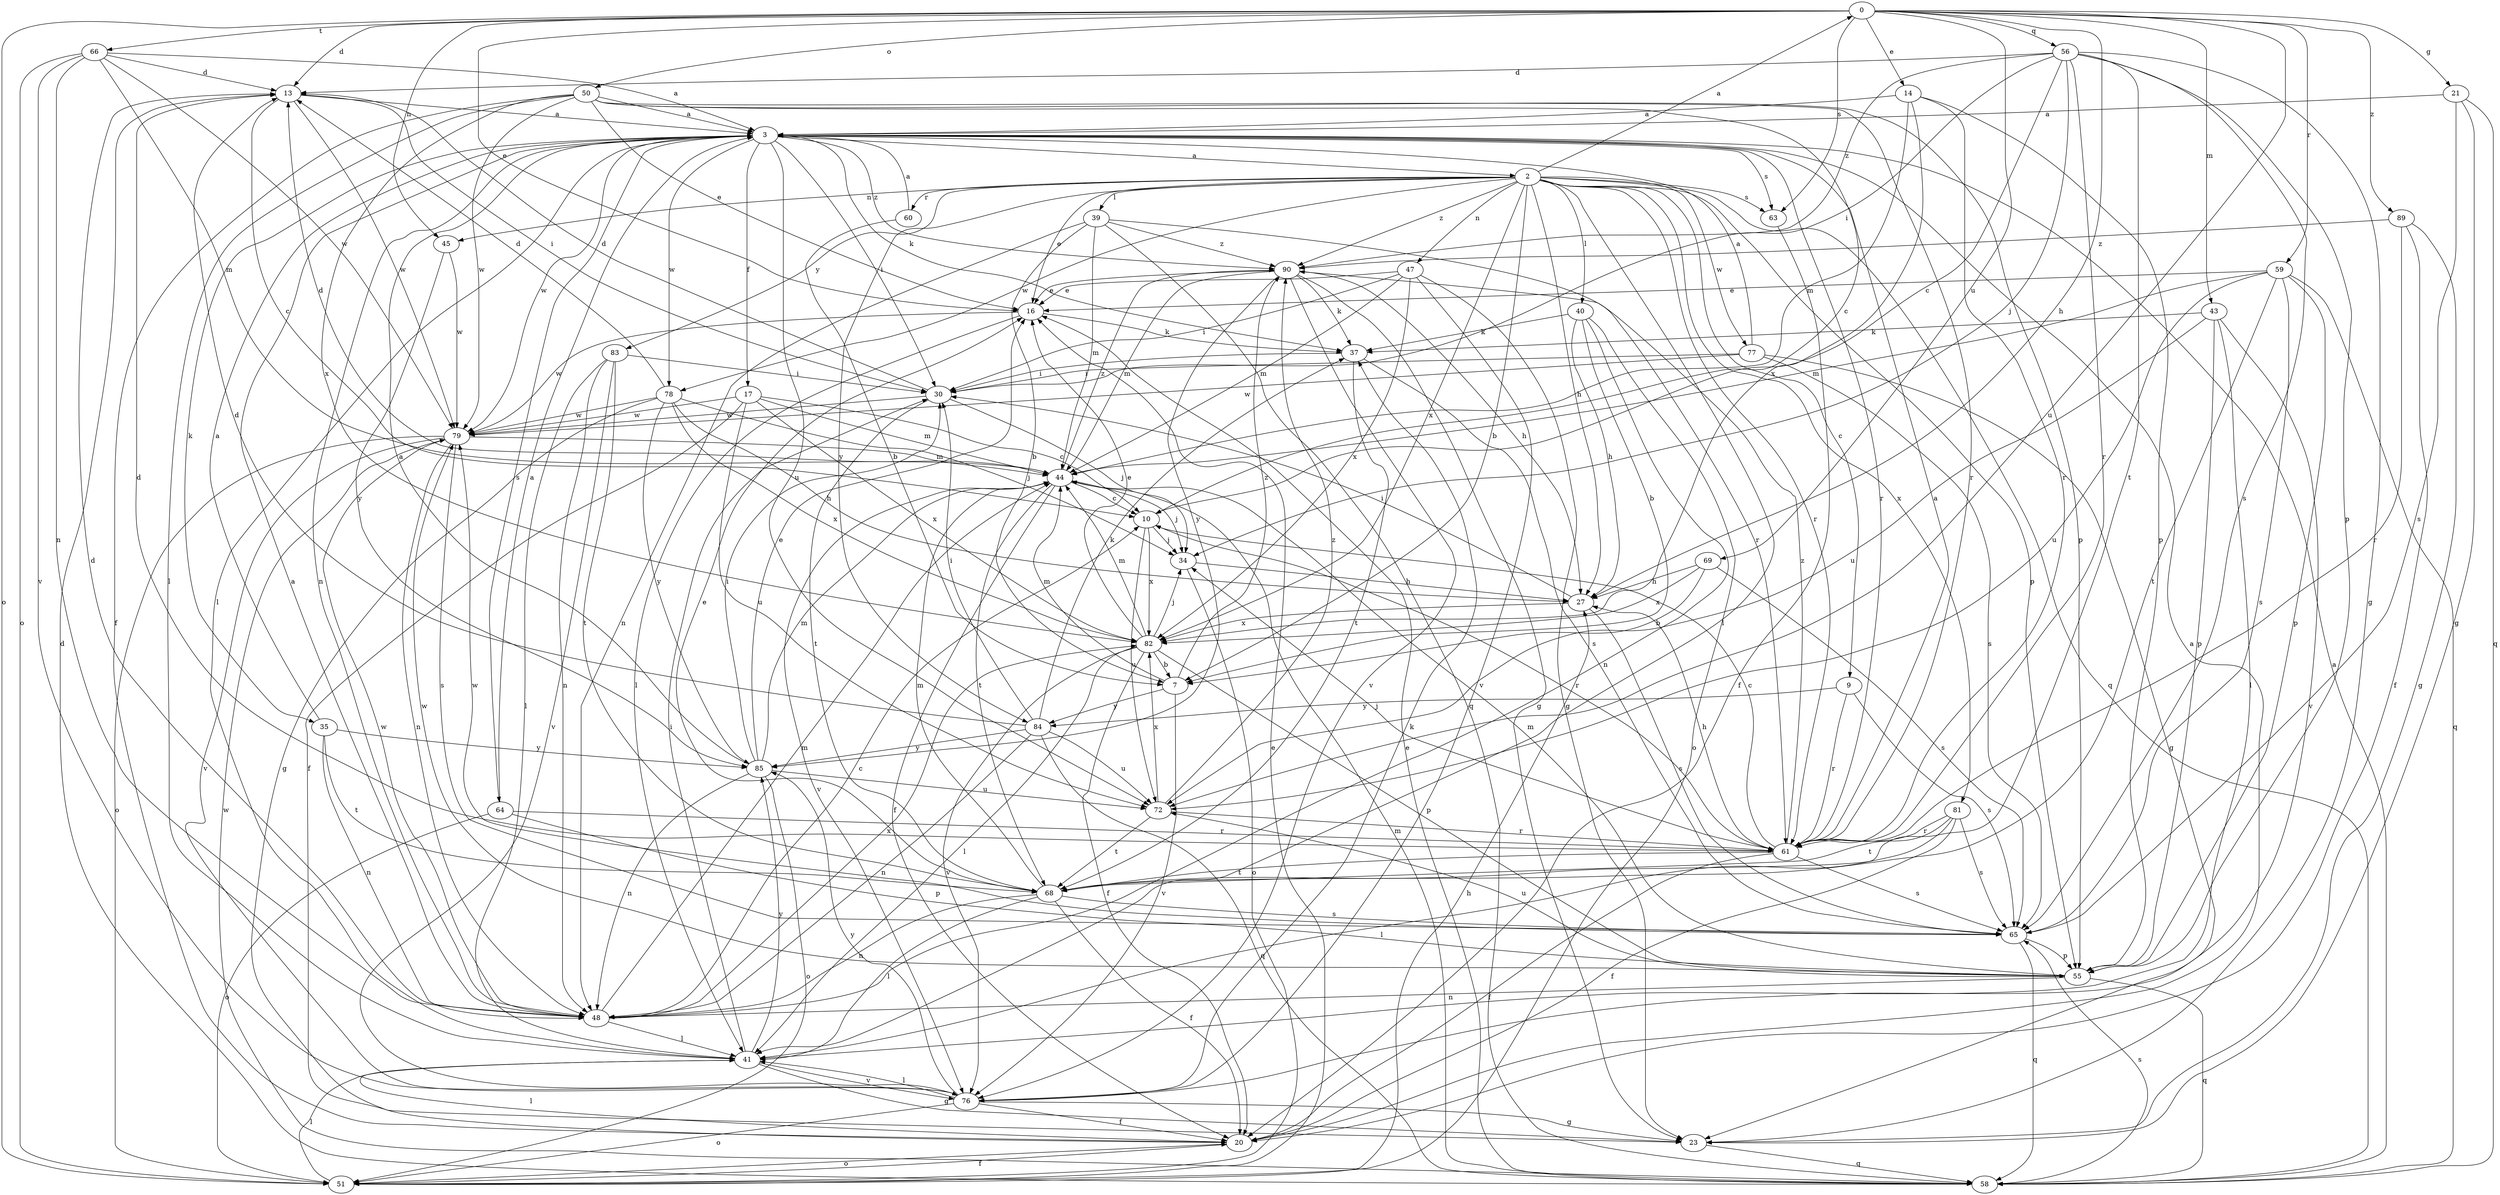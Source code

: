 strict digraph  {
0;
2;
3;
7;
9;
10;
13;
14;
16;
17;
20;
21;
23;
27;
30;
34;
35;
37;
39;
40;
41;
43;
44;
45;
47;
48;
50;
51;
55;
56;
58;
59;
60;
61;
63;
64;
65;
66;
68;
69;
72;
76;
77;
78;
79;
81;
82;
83;
84;
85;
89;
90;
0 -> 13  [label=d];
0 -> 14  [label=e];
0 -> 16  [label=e];
0 -> 21  [label=g];
0 -> 27  [label=h];
0 -> 43  [label=m];
0 -> 45  [label=n];
0 -> 50  [label=o];
0 -> 51  [label=o];
0 -> 56  [label=q];
0 -> 59  [label=r];
0 -> 63  [label=s];
0 -> 66  [label=t];
0 -> 69  [label=u];
0 -> 72  [label=u];
0 -> 89  [label=z];
2 -> 0  [label=a];
2 -> 7  [label=b];
2 -> 9  [label=c];
2 -> 16  [label=e];
2 -> 27  [label=h];
2 -> 39  [label=l];
2 -> 40  [label=l];
2 -> 41  [label=l];
2 -> 45  [label=n];
2 -> 47  [label=n];
2 -> 55  [label=p];
2 -> 58  [label=q];
2 -> 60  [label=r];
2 -> 61  [label=r];
2 -> 63  [label=s];
2 -> 77  [label=w];
2 -> 78  [label=w];
2 -> 81  [label=x];
2 -> 82  [label=x];
2 -> 83  [label=y];
2 -> 84  [label=y];
2 -> 90  [label=z];
3 -> 2  [label=a];
3 -> 17  [label=f];
3 -> 30  [label=i];
3 -> 35  [label=k];
3 -> 37  [label=k];
3 -> 41  [label=l];
3 -> 48  [label=n];
3 -> 61  [label=r];
3 -> 63  [label=s];
3 -> 64  [label=s];
3 -> 72  [label=u];
3 -> 78  [label=w];
3 -> 79  [label=w];
3 -> 90  [label=z];
7 -> 44  [label=m];
7 -> 76  [label=v];
7 -> 84  [label=y];
7 -> 90  [label=z];
9 -> 61  [label=r];
9 -> 65  [label=s];
9 -> 84  [label=y];
10 -> 34  [label=j];
10 -> 61  [label=r];
10 -> 72  [label=u];
10 -> 82  [label=x];
13 -> 3  [label=a];
13 -> 10  [label=c];
13 -> 30  [label=i];
13 -> 79  [label=w];
14 -> 3  [label=a];
14 -> 44  [label=m];
14 -> 55  [label=p];
14 -> 61  [label=r];
14 -> 82  [label=x];
16 -> 37  [label=k];
16 -> 41  [label=l];
16 -> 79  [label=w];
17 -> 10  [label=c];
17 -> 20  [label=f];
17 -> 44  [label=m];
17 -> 72  [label=u];
17 -> 79  [label=w];
17 -> 82  [label=x];
20 -> 3  [label=a];
20 -> 41  [label=l];
20 -> 51  [label=o];
21 -> 3  [label=a];
21 -> 23  [label=g];
21 -> 58  [label=q];
21 -> 65  [label=s];
23 -> 58  [label=q];
27 -> 30  [label=i];
27 -> 65  [label=s];
27 -> 82  [label=x];
30 -> 13  [label=d];
30 -> 34  [label=j];
30 -> 68  [label=t];
30 -> 79  [label=w];
34 -> 27  [label=h];
34 -> 51  [label=o];
35 -> 3  [label=a];
35 -> 48  [label=n];
35 -> 68  [label=t];
35 -> 85  [label=y];
37 -> 30  [label=i];
37 -> 65  [label=s];
37 -> 68  [label=t];
39 -> 7  [label=b];
39 -> 44  [label=m];
39 -> 48  [label=n];
39 -> 58  [label=q];
39 -> 61  [label=r];
39 -> 90  [label=z];
40 -> 7  [label=b];
40 -> 27  [label=h];
40 -> 37  [label=k];
40 -> 48  [label=n];
40 -> 51  [label=o];
41 -> 23  [label=g];
41 -> 30  [label=i];
41 -> 76  [label=v];
41 -> 85  [label=y];
43 -> 37  [label=k];
43 -> 41  [label=l];
43 -> 55  [label=p];
43 -> 72  [label=u];
43 -> 76  [label=v];
44 -> 10  [label=c];
44 -> 13  [label=d];
44 -> 20  [label=f];
44 -> 34  [label=j];
44 -> 68  [label=t];
44 -> 76  [label=v];
44 -> 90  [label=z];
45 -> 79  [label=w];
45 -> 85  [label=y];
47 -> 16  [label=e];
47 -> 23  [label=g];
47 -> 30  [label=i];
47 -> 44  [label=m];
47 -> 76  [label=v];
47 -> 82  [label=x];
48 -> 3  [label=a];
48 -> 10  [label=c];
48 -> 13  [label=d];
48 -> 41  [label=l];
48 -> 44  [label=m];
48 -> 79  [label=w];
48 -> 82  [label=x];
50 -> 3  [label=a];
50 -> 10  [label=c];
50 -> 16  [label=e];
50 -> 20  [label=f];
50 -> 41  [label=l];
50 -> 55  [label=p];
50 -> 61  [label=r];
50 -> 79  [label=w];
50 -> 82  [label=x];
51 -> 16  [label=e];
51 -> 20  [label=f];
51 -> 27  [label=h];
51 -> 41  [label=l];
55 -> 44  [label=m];
55 -> 48  [label=n];
55 -> 58  [label=q];
55 -> 72  [label=u];
55 -> 79  [label=w];
56 -> 10  [label=c];
56 -> 13  [label=d];
56 -> 23  [label=g];
56 -> 30  [label=i];
56 -> 34  [label=j];
56 -> 55  [label=p];
56 -> 61  [label=r];
56 -> 65  [label=s];
56 -> 68  [label=t];
56 -> 90  [label=z];
58 -> 3  [label=a];
58 -> 13  [label=d];
58 -> 16  [label=e];
58 -> 44  [label=m];
58 -> 65  [label=s];
58 -> 79  [label=w];
59 -> 16  [label=e];
59 -> 44  [label=m];
59 -> 55  [label=p];
59 -> 58  [label=q];
59 -> 65  [label=s];
59 -> 68  [label=t];
59 -> 72  [label=u];
60 -> 3  [label=a];
60 -> 7  [label=b];
61 -> 3  [label=a];
61 -> 10  [label=c];
61 -> 13  [label=d];
61 -> 20  [label=f];
61 -> 27  [label=h];
61 -> 34  [label=j];
61 -> 65  [label=s];
61 -> 68  [label=t];
61 -> 90  [label=z];
63 -> 20  [label=f];
64 -> 3  [label=a];
64 -> 51  [label=o];
64 -> 55  [label=p];
64 -> 61  [label=r];
65 -> 55  [label=p];
65 -> 58  [label=q];
65 -> 79  [label=w];
66 -> 3  [label=a];
66 -> 13  [label=d];
66 -> 44  [label=m];
66 -> 48  [label=n];
66 -> 51  [label=o];
66 -> 76  [label=v];
66 -> 79  [label=w];
68 -> 16  [label=e];
68 -> 20  [label=f];
68 -> 41  [label=l];
68 -> 44  [label=m];
68 -> 48  [label=n];
68 -> 65  [label=s];
69 -> 7  [label=b];
69 -> 27  [label=h];
69 -> 65  [label=s];
69 -> 82  [label=x];
72 -> 61  [label=r];
72 -> 68  [label=t];
72 -> 82  [label=x];
72 -> 90  [label=z];
76 -> 20  [label=f];
76 -> 23  [label=g];
76 -> 37  [label=k];
76 -> 41  [label=l];
76 -> 51  [label=o];
76 -> 85  [label=y];
77 -> 3  [label=a];
77 -> 23  [label=g];
77 -> 30  [label=i];
77 -> 65  [label=s];
77 -> 79  [label=w];
78 -> 13  [label=d];
78 -> 23  [label=g];
78 -> 27  [label=h];
78 -> 34  [label=j];
78 -> 79  [label=w];
78 -> 82  [label=x];
78 -> 85  [label=y];
79 -> 44  [label=m];
79 -> 48  [label=n];
79 -> 51  [label=o];
79 -> 65  [label=s];
79 -> 76  [label=v];
81 -> 20  [label=f];
81 -> 41  [label=l];
81 -> 61  [label=r];
81 -> 65  [label=s];
81 -> 68  [label=t];
82 -> 7  [label=b];
82 -> 16  [label=e];
82 -> 20  [label=f];
82 -> 34  [label=j];
82 -> 41  [label=l];
82 -> 44  [label=m];
82 -> 55  [label=p];
82 -> 76  [label=v];
83 -> 30  [label=i];
83 -> 41  [label=l];
83 -> 48  [label=n];
83 -> 68  [label=t];
83 -> 76  [label=v];
84 -> 13  [label=d];
84 -> 30  [label=i];
84 -> 37  [label=k];
84 -> 48  [label=n];
84 -> 58  [label=q];
84 -> 72  [label=u];
84 -> 85  [label=y];
85 -> 3  [label=a];
85 -> 16  [label=e];
85 -> 30  [label=i];
85 -> 44  [label=m];
85 -> 48  [label=n];
85 -> 51  [label=o];
85 -> 72  [label=u];
89 -> 20  [label=f];
89 -> 23  [label=g];
89 -> 61  [label=r];
89 -> 90  [label=z];
90 -> 16  [label=e];
90 -> 23  [label=g];
90 -> 27  [label=h];
90 -> 37  [label=k];
90 -> 44  [label=m];
90 -> 76  [label=v];
90 -> 85  [label=y];
}
